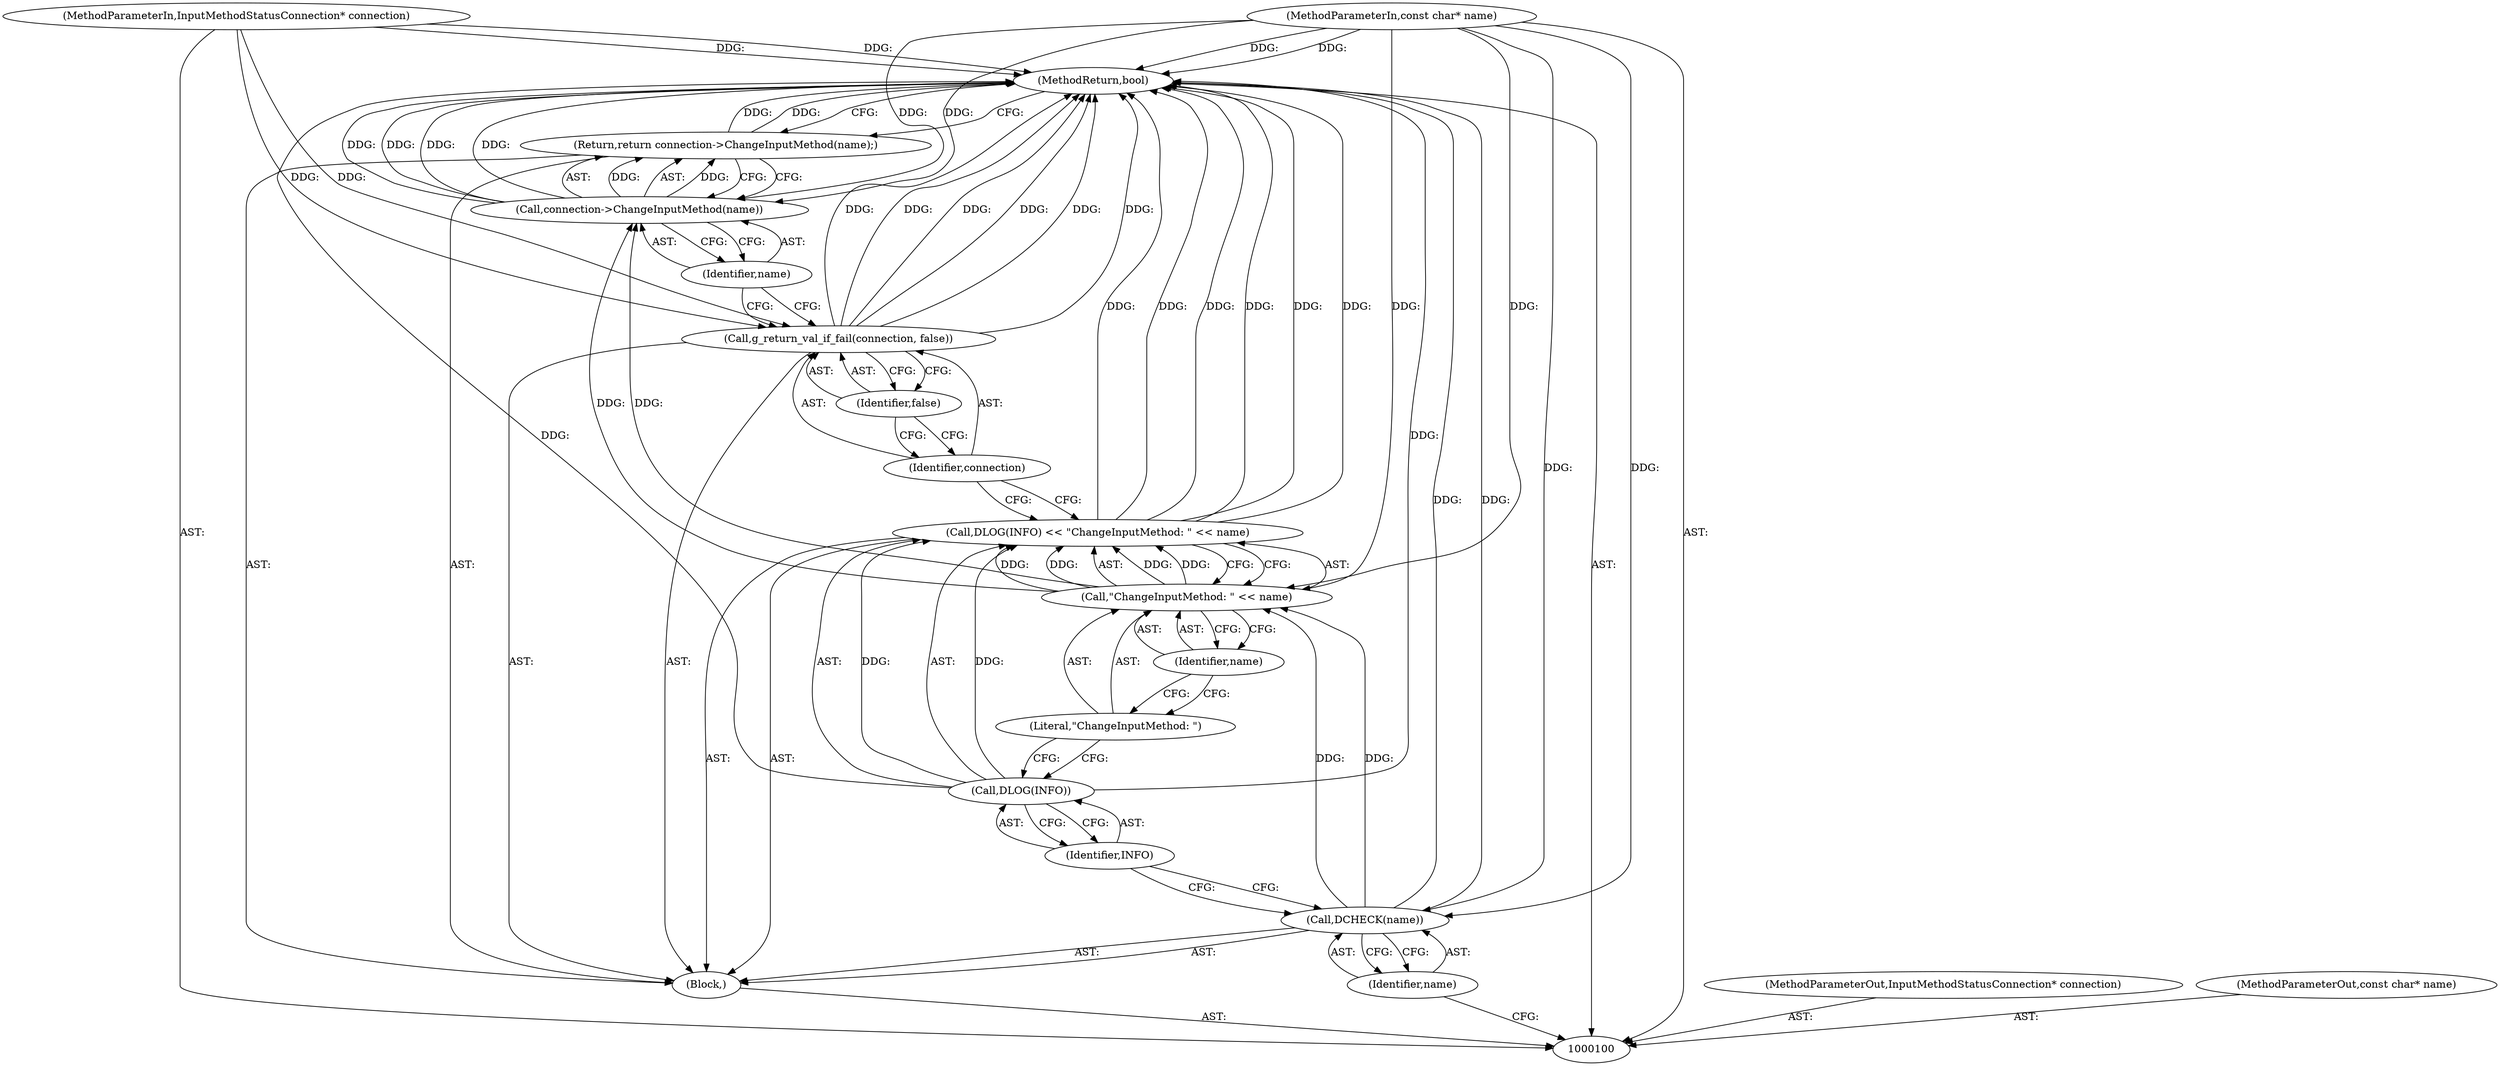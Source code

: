 digraph "1_Chrome_dc7b094a338c6c521f918f478e993f0f74bbea0d_45" {
"1000118" [label="(MethodReturn,bool)"];
"1000101" [label="(MethodParameterIn,InputMethodStatusConnection* connection)"];
"1000148" [label="(MethodParameterOut,InputMethodStatusConnection* connection)"];
"1000102" [label="(MethodParameterIn,const char* name)"];
"1000149" [label="(MethodParameterOut,const char* name)"];
"1000103" [label="(Block,)"];
"1000104" [label="(Call,DCHECK(name))"];
"1000105" [label="(Identifier,name)"];
"1000109" [label="(Call,\"ChangeInputMethod: \" << name)"];
"1000110" [label="(Literal,\"ChangeInputMethod: \")"];
"1000106" [label="(Call,DLOG(INFO) << \"ChangeInputMethod: \" << name)"];
"1000107" [label="(Call,DLOG(INFO))"];
"1000111" [label="(Identifier,name)"];
"1000108" [label="(Identifier,INFO)"];
"1000112" [label="(Call,g_return_val_if_fail(connection, false))"];
"1000113" [label="(Identifier,connection)"];
"1000114" [label="(Identifier,false)"];
"1000115" [label="(Return,return connection->ChangeInputMethod(name);)"];
"1000117" [label="(Identifier,name)"];
"1000116" [label="(Call,connection->ChangeInputMethod(name))"];
"1000118" -> "1000100"  [label="AST: "];
"1000118" -> "1000115"  [label="CFG: "];
"1000116" -> "1000118"  [label="DDG: "];
"1000116" -> "1000118"  [label="DDG: "];
"1000107" -> "1000118"  [label="DDG: "];
"1000106" -> "1000118"  [label="DDG: "];
"1000106" -> "1000118"  [label="DDG: "];
"1000106" -> "1000118"  [label="DDG: "];
"1000104" -> "1000118"  [label="DDG: "];
"1000112" -> "1000118"  [label="DDG: "];
"1000112" -> "1000118"  [label="DDG: "];
"1000112" -> "1000118"  [label="DDG: "];
"1000102" -> "1000118"  [label="DDG: "];
"1000101" -> "1000118"  [label="DDG: "];
"1000115" -> "1000118"  [label="DDG: "];
"1000101" -> "1000100"  [label="AST: "];
"1000101" -> "1000118"  [label="DDG: "];
"1000101" -> "1000112"  [label="DDG: "];
"1000148" -> "1000100"  [label="AST: "];
"1000102" -> "1000100"  [label="AST: "];
"1000102" -> "1000118"  [label="DDG: "];
"1000102" -> "1000104"  [label="DDG: "];
"1000102" -> "1000109"  [label="DDG: "];
"1000102" -> "1000116"  [label="DDG: "];
"1000149" -> "1000100"  [label="AST: "];
"1000103" -> "1000100"  [label="AST: "];
"1000104" -> "1000103"  [label="AST: "];
"1000106" -> "1000103"  [label="AST: "];
"1000112" -> "1000103"  [label="AST: "];
"1000115" -> "1000103"  [label="AST: "];
"1000104" -> "1000103"  [label="AST: "];
"1000104" -> "1000105"  [label="CFG: "];
"1000105" -> "1000104"  [label="AST: "];
"1000108" -> "1000104"  [label="CFG: "];
"1000104" -> "1000118"  [label="DDG: "];
"1000102" -> "1000104"  [label="DDG: "];
"1000104" -> "1000109"  [label="DDG: "];
"1000105" -> "1000104"  [label="AST: "];
"1000105" -> "1000100"  [label="CFG: "];
"1000104" -> "1000105"  [label="CFG: "];
"1000109" -> "1000106"  [label="AST: "];
"1000109" -> "1000111"  [label="CFG: "];
"1000110" -> "1000109"  [label="AST: "];
"1000111" -> "1000109"  [label="AST: "];
"1000106" -> "1000109"  [label="CFG: "];
"1000109" -> "1000106"  [label="DDG: "];
"1000109" -> "1000106"  [label="DDG: "];
"1000104" -> "1000109"  [label="DDG: "];
"1000102" -> "1000109"  [label="DDG: "];
"1000109" -> "1000116"  [label="DDG: "];
"1000110" -> "1000109"  [label="AST: "];
"1000110" -> "1000107"  [label="CFG: "];
"1000111" -> "1000110"  [label="CFG: "];
"1000106" -> "1000103"  [label="AST: "];
"1000106" -> "1000109"  [label="CFG: "];
"1000107" -> "1000106"  [label="AST: "];
"1000109" -> "1000106"  [label="AST: "];
"1000113" -> "1000106"  [label="CFG: "];
"1000106" -> "1000118"  [label="DDG: "];
"1000106" -> "1000118"  [label="DDG: "];
"1000106" -> "1000118"  [label="DDG: "];
"1000107" -> "1000106"  [label="DDG: "];
"1000109" -> "1000106"  [label="DDG: "];
"1000109" -> "1000106"  [label="DDG: "];
"1000107" -> "1000106"  [label="AST: "];
"1000107" -> "1000108"  [label="CFG: "];
"1000108" -> "1000107"  [label="AST: "];
"1000110" -> "1000107"  [label="CFG: "];
"1000107" -> "1000118"  [label="DDG: "];
"1000107" -> "1000106"  [label="DDG: "];
"1000111" -> "1000109"  [label="AST: "];
"1000111" -> "1000110"  [label="CFG: "];
"1000109" -> "1000111"  [label="CFG: "];
"1000108" -> "1000107"  [label="AST: "];
"1000108" -> "1000104"  [label="CFG: "];
"1000107" -> "1000108"  [label="CFG: "];
"1000112" -> "1000103"  [label="AST: "];
"1000112" -> "1000114"  [label="CFG: "];
"1000113" -> "1000112"  [label="AST: "];
"1000114" -> "1000112"  [label="AST: "];
"1000117" -> "1000112"  [label="CFG: "];
"1000112" -> "1000118"  [label="DDG: "];
"1000112" -> "1000118"  [label="DDG: "];
"1000112" -> "1000118"  [label="DDG: "];
"1000101" -> "1000112"  [label="DDG: "];
"1000113" -> "1000112"  [label="AST: "];
"1000113" -> "1000106"  [label="CFG: "];
"1000114" -> "1000113"  [label="CFG: "];
"1000114" -> "1000112"  [label="AST: "];
"1000114" -> "1000113"  [label="CFG: "];
"1000112" -> "1000114"  [label="CFG: "];
"1000115" -> "1000103"  [label="AST: "];
"1000115" -> "1000116"  [label="CFG: "];
"1000116" -> "1000115"  [label="AST: "];
"1000118" -> "1000115"  [label="CFG: "];
"1000115" -> "1000118"  [label="DDG: "];
"1000116" -> "1000115"  [label="DDG: "];
"1000117" -> "1000116"  [label="AST: "];
"1000117" -> "1000112"  [label="CFG: "];
"1000116" -> "1000117"  [label="CFG: "];
"1000116" -> "1000115"  [label="AST: "];
"1000116" -> "1000117"  [label="CFG: "];
"1000117" -> "1000116"  [label="AST: "];
"1000115" -> "1000116"  [label="CFG: "];
"1000116" -> "1000118"  [label="DDG: "];
"1000116" -> "1000118"  [label="DDG: "];
"1000116" -> "1000115"  [label="DDG: "];
"1000109" -> "1000116"  [label="DDG: "];
"1000102" -> "1000116"  [label="DDG: "];
}
